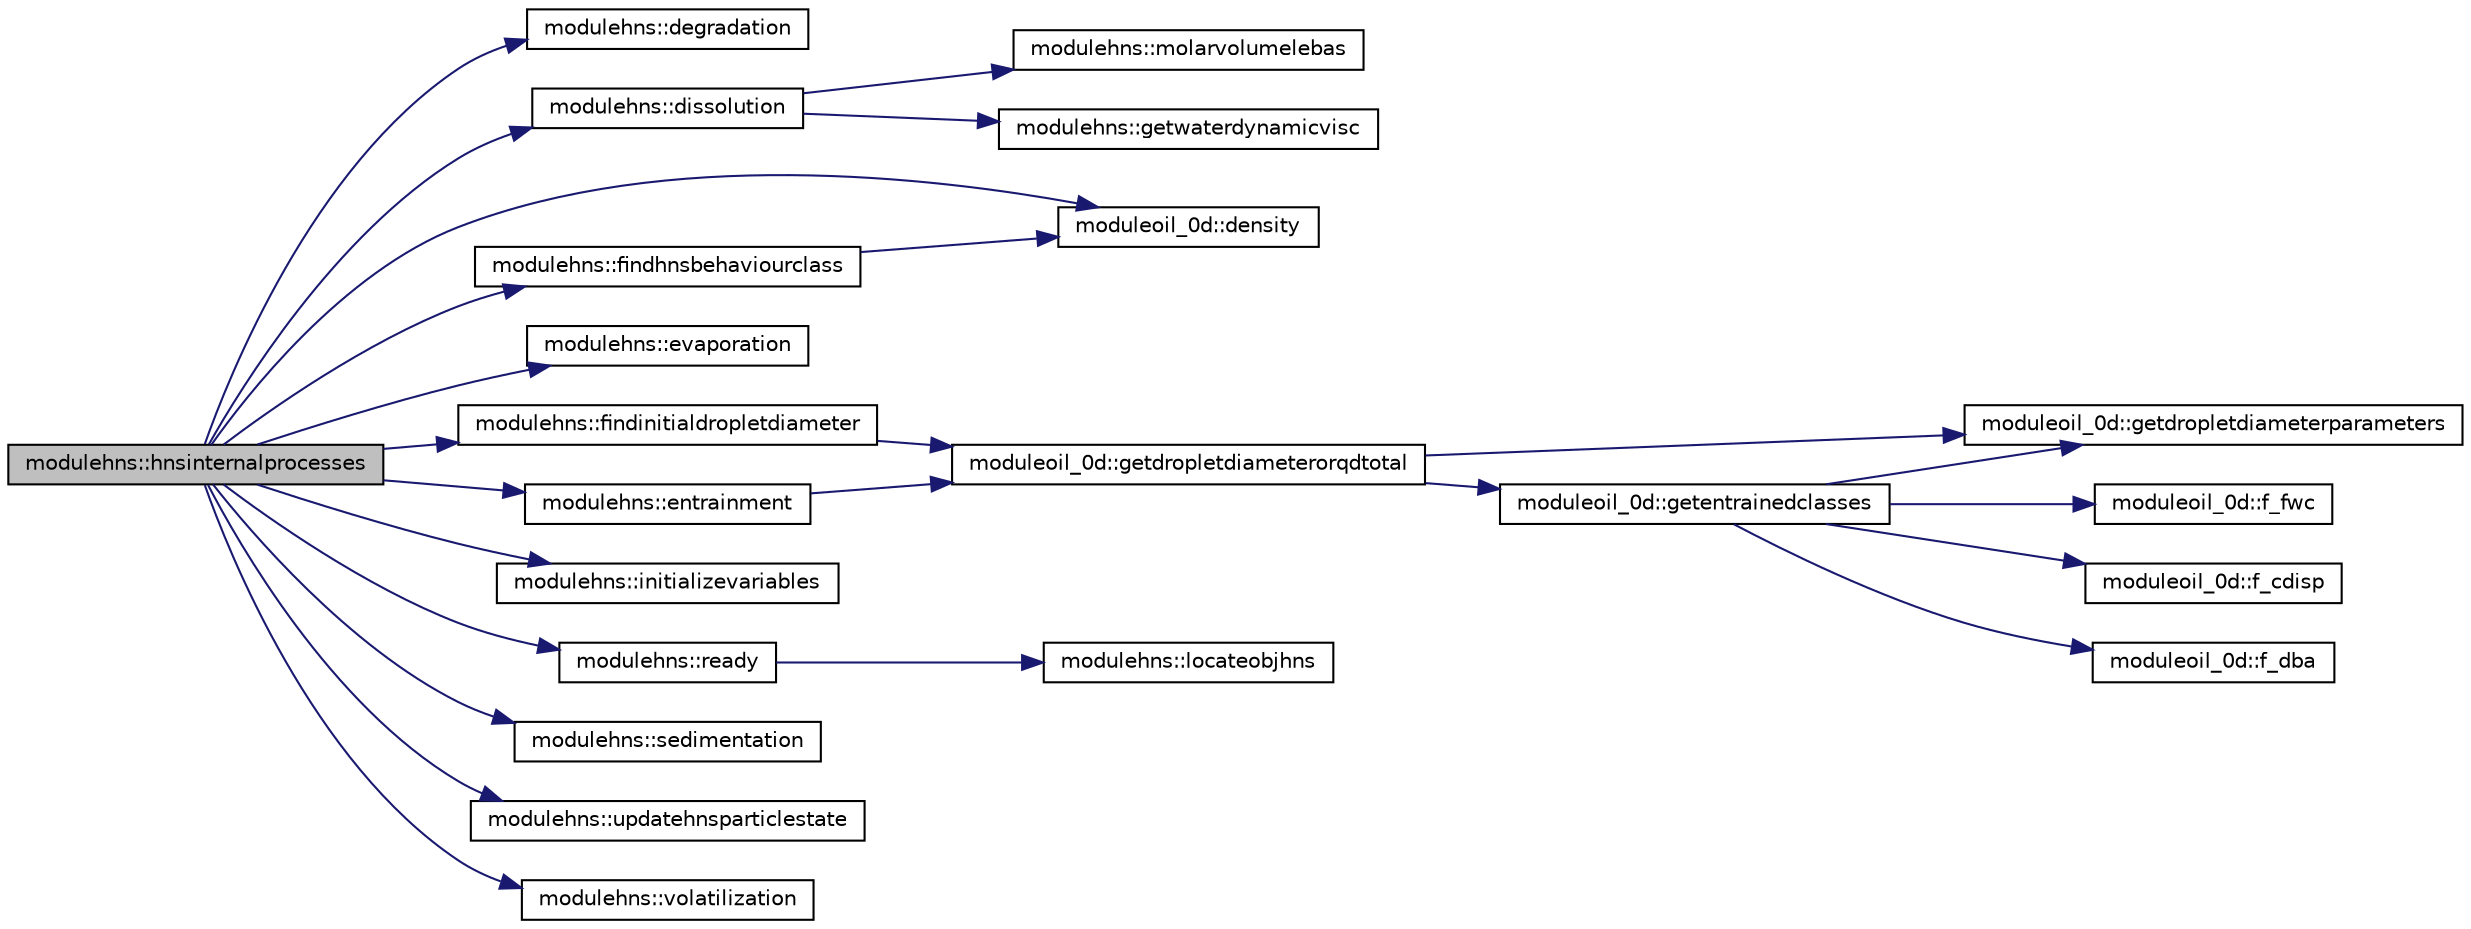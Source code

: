 digraph "modulehns::hnsinternalprocesses"
{
 // LATEX_PDF_SIZE
  edge [fontname="Helvetica",fontsize="10",labelfontname="Helvetica",labelfontsize="10"];
  node [fontname="Helvetica",fontsize="10",shape=record];
  rankdir="LR";
  Node1 [label="modulehns::hnsinternalprocesses",height=0.2,width=0.4,color="black", fillcolor="grey75", style="filled", fontcolor="black",tooltip=" "];
  Node1 -> Node2 [color="midnightblue",fontsize="10",style="solid",fontname="Helvetica"];
  Node2 [label="modulehns::degradation",height=0.2,width=0.4,color="black", fillcolor="white", style="filled",URL="$namespacemodulehns.html#a378c8e88593c5f512652c5189a9a9729",tooltip=" "];
  Node1 -> Node3 [color="midnightblue",fontsize="10",style="solid",fontname="Helvetica"];
  Node3 [label="moduleoil_0d::density",height=0.2,width=0.4,color="black", fillcolor="white", style="filled",URL="$namespacemoduleoil__0d.html#a365dbbed79663b6925c5964691b6fae2",tooltip=" "];
  Node1 -> Node4 [color="midnightblue",fontsize="10",style="solid",fontname="Helvetica"];
  Node4 [label="modulehns::dissolution",height=0.2,width=0.4,color="black", fillcolor="white", style="filled",URL="$namespacemodulehns.html#a2b9b45c82fa5451490cda26d15845a31",tooltip=" "];
  Node4 -> Node5 [color="midnightblue",fontsize="10",style="solid",fontname="Helvetica"];
  Node5 [label="modulehns::getwaterdynamicvisc",height=0.2,width=0.4,color="black", fillcolor="white", style="filled",URL="$namespacemodulehns.html#a0b9d738b31afba3668603a21335882f9",tooltip=" "];
  Node4 -> Node6 [color="midnightblue",fontsize="10",style="solid",fontname="Helvetica"];
  Node6 [label="modulehns::molarvolumelebas",height=0.2,width=0.4,color="black", fillcolor="white", style="filled",URL="$namespacemodulehns.html#a1d67c72bdca52544f6736edf0babb013",tooltip=" "];
  Node1 -> Node7 [color="midnightblue",fontsize="10",style="solid",fontname="Helvetica"];
  Node7 [label="modulehns::entrainment",height=0.2,width=0.4,color="black", fillcolor="white", style="filled",URL="$namespacemodulehns.html#a13e99017fa3f908e775b29ff9c3fee14",tooltip=" "];
  Node7 -> Node8 [color="midnightblue",fontsize="10",style="solid",fontname="Helvetica"];
  Node8 [label="moduleoil_0d::getdropletdiameterorqdtotal",height=0.2,width=0.4,color="black", fillcolor="white", style="filled",URL="$namespacemoduleoil__0d.html#a2282beabe04942e12608b16eecc58ffe",tooltip=" "];
  Node8 -> Node9 [color="midnightblue",fontsize="10",style="solid",fontname="Helvetica"];
  Node9 [label="moduleoil_0d::getdropletdiameterparameters",height=0.2,width=0.4,color="black", fillcolor="white", style="filled",URL="$namespacemoduleoil__0d.html#a5770405ab41d32282fda45ba2d2750ef",tooltip=" "];
  Node8 -> Node10 [color="midnightblue",fontsize="10",style="solid",fontname="Helvetica"];
  Node10 [label="moduleoil_0d::getentrainedclasses",height=0.2,width=0.4,color="black", fillcolor="white", style="filled",URL="$namespacemoduleoil__0d.html#a3dc497493c2537b1f55d043f488bcb36",tooltip=" "];
  Node10 -> Node11 [color="midnightblue",fontsize="10",style="solid",fontname="Helvetica"];
  Node11 [label="moduleoil_0d::f_cdisp",height=0.2,width=0.4,color="black", fillcolor="white", style="filled",URL="$namespacemoduleoil__0d.html#aec999ef14a345781bcc8300cd1c2999f",tooltip=" "];
  Node10 -> Node12 [color="midnightblue",fontsize="10",style="solid",fontname="Helvetica"];
  Node12 [label="moduleoil_0d::f_dba",height=0.2,width=0.4,color="black", fillcolor="white", style="filled",URL="$namespacemoduleoil__0d.html#a4505ef2294ae0f155df322a4eac4bf20",tooltip=" "];
  Node10 -> Node13 [color="midnightblue",fontsize="10",style="solid",fontname="Helvetica"];
  Node13 [label="moduleoil_0d::f_fwc",height=0.2,width=0.4,color="black", fillcolor="white", style="filled",URL="$namespacemoduleoil__0d.html#a61a73c3b473d2b0773d7812c5c93cea0",tooltip=" "];
  Node10 -> Node9 [color="midnightblue",fontsize="10",style="solid",fontname="Helvetica"];
  Node1 -> Node14 [color="midnightblue",fontsize="10",style="solid",fontname="Helvetica"];
  Node14 [label="modulehns::evaporation",height=0.2,width=0.4,color="black", fillcolor="white", style="filled",URL="$namespacemodulehns.html#aea7fc4ad80f75c5e51fdf077a3c341c8",tooltip=" "];
  Node1 -> Node15 [color="midnightblue",fontsize="10",style="solid",fontname="Helvetica"];
  Node15 [label="modulehns::findhnsbehaviourclass",height=0.2,width=0.4,color="black", fillcolor="white", style="filled",URL="$namespacemodulehns.html#a42753d96607d5c8c88073bec5ee71084",tooltip=" "];
  Node15 -> Node3 [color="midnightblue",fontsize="10",style="solid",fontname="Helvetica"];
  Node1 -> Node16 [color="midnightblue",fontsize="10",style="solid",fontname="Helvetica"];
  Node16 [label="modulehns::findinitialdropletdiameter",height=0.2,width=0.4,color="black", fillcolor="white", style="filled",URL="$namespacemodulehns.html#a837429821cbc45e6eb9a1c1aad7bef4e",tooltip=" "];
  Node16 -> Node8 [color="midnightblue",fontsize="10",style="solid",fontname="Helvetica"];
  Node1 -> Node17 [color="midnightblue",fontsize="10",style="solid",fontname="Helvetica"];
  Node17 [label="modulehns::initializevariables",height=0.2,width=0.4,color="black", fillcolor="white", style="filled",URL="$namespacemodulehns.html#a23256714b2ab17223f430aced19cdda8",tooltip=" "];
  Node1 -> Node18 [color="midnightblue",fontsize="10",style="solid",fontname="Helvetica"];
  Node18 [label="modulehns::ready",height=0.2,width=0.4,color="black", fillcolor="white", style="filled",URL="$namespacemodulehns.html#a1b4bda03d346568b51278fca35b05366",tooltip=" "];
  Node18 -> Node19 [color="midnightblue",fontsize="10",style="solid",fontname="Helvetica"];
  Node19 [label="modulehns::locateobjhns",height=0.2,width=0.4,color="black", fillcolor="white", style="filled",URL="$namespacemodulehns.html#aff869b6b5dffbe4b2d00b777a1c0455d",tooltip=" "];
  Node1 -> Node20 [color="midnightblue",fontsize="10",style="solid",fontname="Helvetica"];
  Node20 [label="modulehns::sedimentation",height=0.2,width=0.4,color="black", fillcolor="white", style="filled",URL="$namespacemodulehns.html#ab96db95d39d4bc3d33b5266fe71250e6",tooltip=" "];
  Node1 -> Node21 [color="midnightblue",fontsize="10",style="solid",fontname="Helvetica"];
  Node21 [label="modulehns::updatehnsparticlestate",height=0.2,width=0.4,color="black", fillcolor="white", style="filled",URL="$namespacemodulehns.html#a4966ebd0f80ed38b932eafaa93d15db4",tooltip=" "];
  Node1 -> Node22 [color="midnightblue",fontsize="10",style="solid",fontname="Helvetica"];
  Node22 [label="modulehns::volatilization",height=0.2,width=0.4,color="black", fillcolor="white", style="filled",URL="$namespacemodulehns.html#afbe73cf1017e84dcb207a4be7e224a29",tooltip=" "];
}
